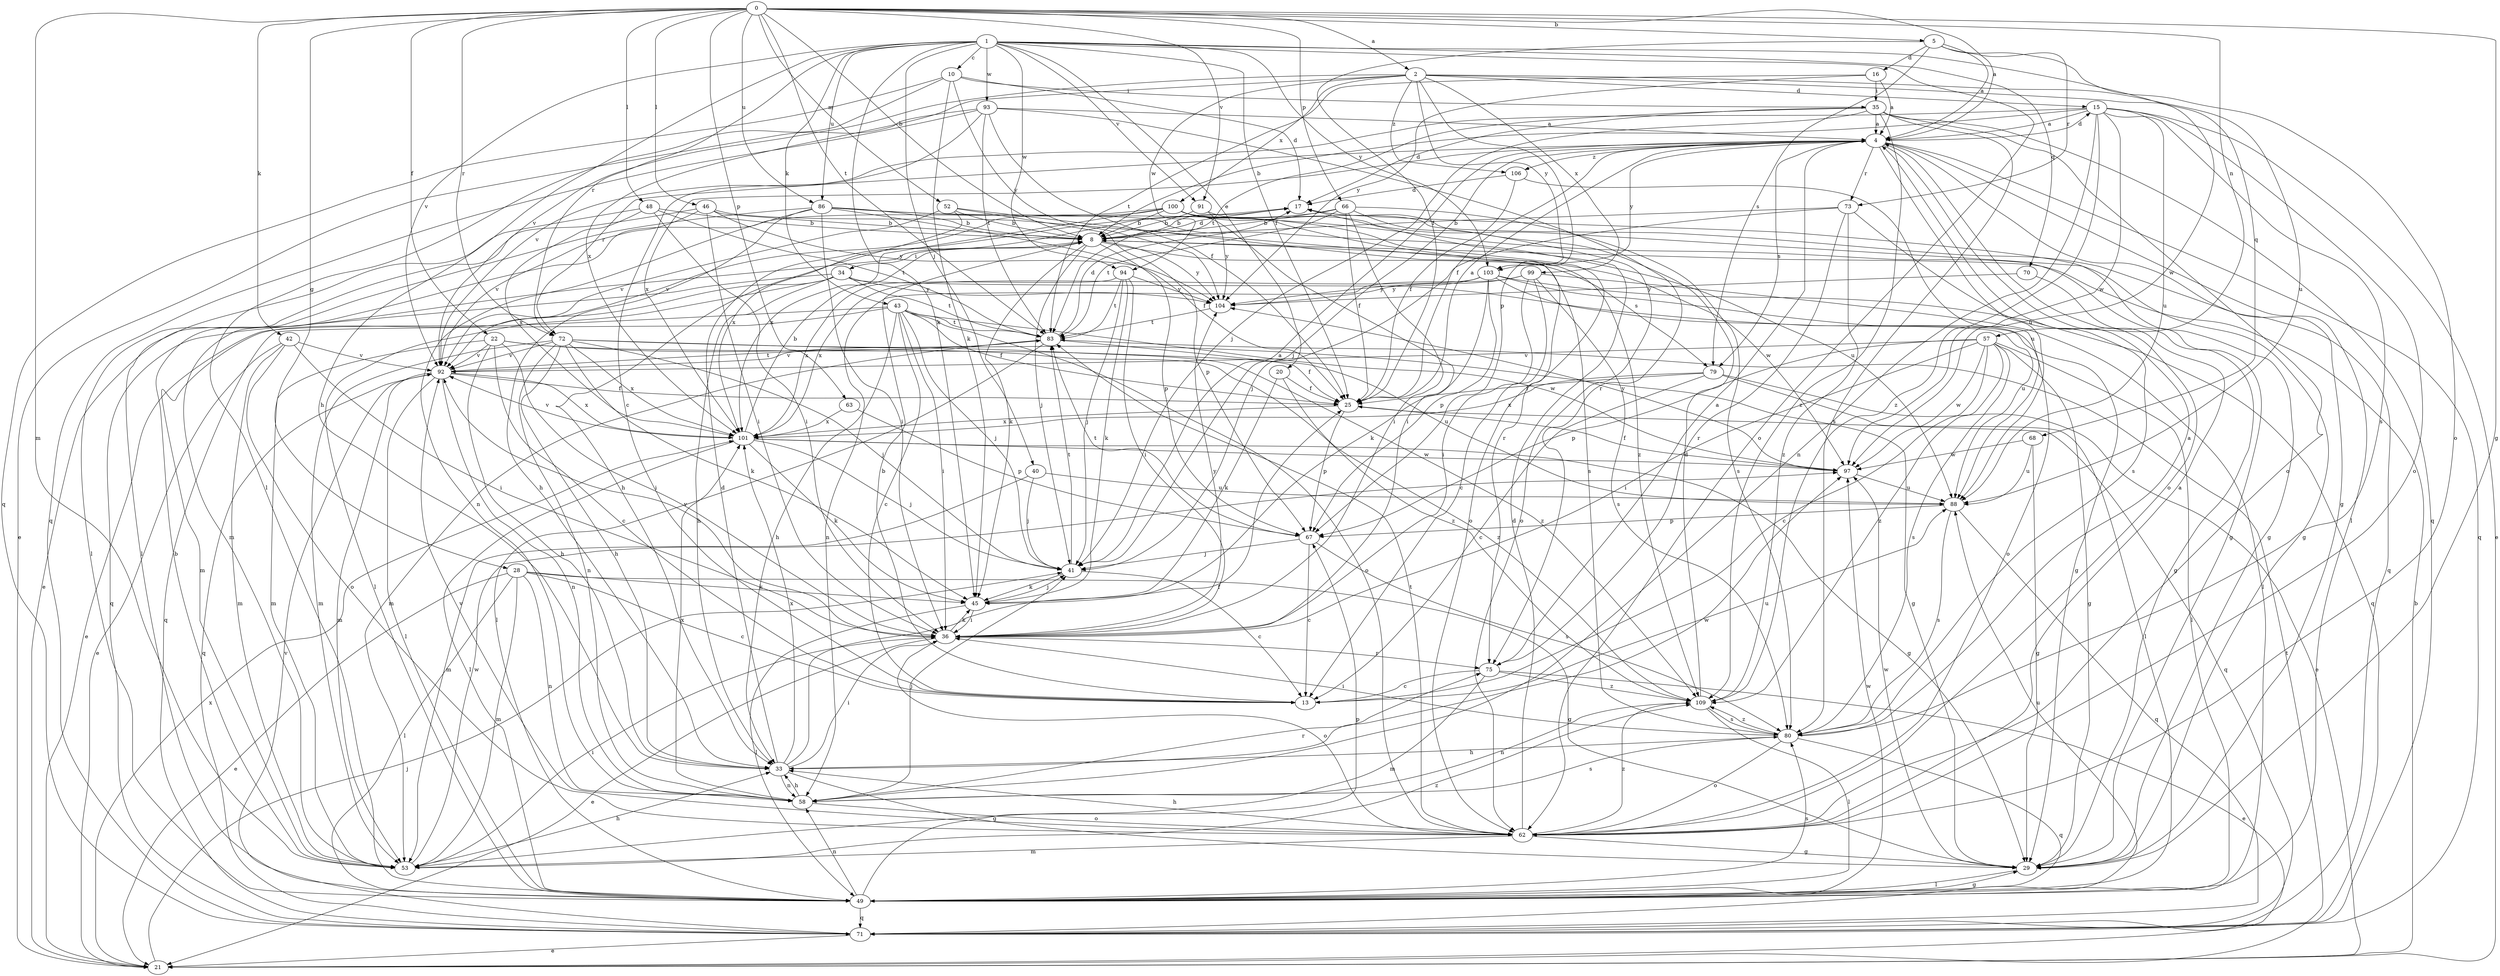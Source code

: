 strict digraph  {
0;
1;
2;
4;
5;
8;
10;
13;
15;
16;
17;
20;
21;
22;
25;
28;
29;
33;
34;
35;
36;
40;
41;
42;
43;
45;
46;
48;
49;
52;
53;
57;
58;
62;
63;
66;
67;
68;
70;
71;
72;
73;
75;
79;
80;
83;
86;
88;
91;
92;
93;
94;
97;
99;
100;
101;
103;
104;
106;
109;
0 -> 2  [label=a];
0 -> 4  [label=a];
0 -> 5  [label=b];
0 -> 8  [label=b];
0 -> 22  [label=f];
0 -> 28  [label=g];
0 -> 29  [label=g];
0 -> 42  [label=k];
0 -> 46  [label=l];
0 -> 48  [label=l];
0 -> 52  [label=m];
0 -> 53  [label=m];
0 -> 57  [label=n];
0 -> 63  [label=p];
0 -> 66  [label=p];
0 -> 72  [label=r];
0 -> 83  [label=t];
0 -> 86  [label=u];
0 -> 91  [label=v];
1 -> 10  [label=c];
1 -> 20  [label=e];
1 -> 25  [label=f];
1 -> 33  [label=h];
1 -> 40  [label=j];
1 -> 43  [label=k];
1 -> 45  [label=k];
1 -> 62  [label=o];
1 -> 68  [label=q];
1 -> 70  [label=q];
1 -> 72  [label=r];
1 -> 86  [label=u];
1 -> 91  [label=v];
1 -> 92  [label=v];
1 -> 93  [label=w];
1 -> 94  [label=w];
1 -> 103  [label=y];
2 -> 15  [label=d];
2 -> 67  [label=p];
2 -> 88  [label=u];
2 -> 92  [label=v];
2 -> 94  [label=w];
2 -> 97  [label=w];
2 -> 99  [label=x];
2 -> 100  [label=x];
2 -> 101  [label=x];
2 -> 103  [label=y];
2 -> 106  [label=z];
4 -> 15  [label=d];
4 -> 25  [label=f];
4 -> 29  [label=g];
4 -> 41  [label=j];
4 -> 49  [label=l];
4 -> 62  [label=o];
4 -> 71  [label=q];
4 -> 72  [label=r];
4 -> 73  [label=r];
4 -> 79  [label=s];
4 -> 88  [label=u];
4 -> 101  [label=x];
4 -> 103  [label=y];
4 -> 106  [label=z];
5 -> 4  [label=a];
5 -> 16  [label=d];
5 -> 25  [label=f];
5 -> 62  [label=o];
5 -> 73  [label=r];
5 -> 79  [label=s];
8 -> 17  [label=d];
8 -> 34  [label=i];
8 -> 41  [label=j];
8 -> 45  [label=k];
8 -> 67  [label=p];
8 -> 79  [label=s];
8 -> 97  [label=w];
8 -> 104  [label=y];
10 -> 17  [label=d];
10 -> 35  [label=i];
10 -> 45  [label=k];
10 -> 49  [label=l];
10 -> 71  [label=q];
10 -> 104  [label=y];
13 -> 8  [label=b];
13 -> 88  [label=u];
15 -> 4  [label=a];
15 -> 8  [label=b];
15 -> 21  [label=e];
15 -> 58  [label=n];
15 -> 62  [label=o];
15 -> 80  [label=s];
15 -> 88  [label=u];
15 -> 92  [label=v];
15 -> 97  [label=w];
15 -> 109  [label=z];
16 -> 4  [label=a];
16 -> 35  [label=i];
16 -> 83  [label=t];
16 -> 104  [label=y];
17 -> 8  [label=b];
17 -> 29  [label=g];
20 -> 25  [label=f];
20 -> 45  [label=k];
20 -> 109  [label=z];
21 -> 8  [label=b];
21 -> 41  [label=j];
21 -> 83  [label=t];
21 -> 101  [label=x];
22 -> 13  [label=c];
22 -> 33  [label=h];
22 -> 36  [label=i];
22 -> 53  [label=m];
22 -> 88  [label=u];
22 -> 92  [label=v];
22 -> 109  [label=z];
25 -> 4  [label=a];
25 -> 67  [label=p];
25 -> 71  [label=q];
25 -> 101  [label=x];
28 -> 13  [label=c];
28 -> 21  [label=e];
28 -> 29  [label=g];
28 -> 45  [label=k];
28 -> 49  [label=l];
28 -> 53  [label=m];
28 -> 58  [label=n];
29 -> 49  [label=l];
29 -> 97  [label=w];
33 -> 17  [label=d];
33 -> 25  [label=f];
33 -> 29  [label=g];
33 -> 36  [label=i];
33 -> 58  [label=n];
33 -> 97  [label=w];
33 -> 101  [label=x];
34 -> 29  [label=g];
34 -> 33  [label=h];
34 -> 49  [label=l];
34 -> 53  [label=m];
34 -> 71  [label=q];
34 -> 83  [label=t];
34 -> 104  [label=y];
35 -> 4  [label=a];
35 -> 17  [label=d];
35 -> 41  [label=j];
35 -> 62  [label=o];
35 -> 71  [label=q];
35 -> 80  [label=s];
35 -> 83  [label=t];
35 -> 109  [label=z];
36 -> 21  [label=e];
36 -> 45  [label=k];
36 -> 62  [label=o];
36 -> 75  [label=r];
36 -> 92  [label=v];
36 -> 104  [label=y];
40 -> 41  [label=j];
40 -> 53  [label=m];
40 -> 88  [label=u];
41 -> 4  [label=a];
41 -> 13  [label=c];
41 -> 45  [label=k];
41 -> 83  [label=t];
42 -> 21  [label=e];
42 -> 36  [label=i];
42 -> 53  [label=m];
42 -> 62  [label=o];
42 -> 92  [label=v];
43 -> 13  [label=c];
43 -> 21  [label=e];
43 -> 25  [label=f];
43 -> 33  [label=h];
43 -> 36  [label=i];
43 -> 41  [label=j];
43 -> 62  [label=o];
43 -> 71  [label=q];
43 -> 83  [label=t];
43 -> 97  [label=w];
45 -> 36  [label=i];
45 -> 41  [label=j];
45 -> 49  [label=l];
46 -> 8  [label=b];
46 -> 36  [label=i];
46 -> 49  [label=l];
46 -> 92  [label=v];
46 -> 104  [label=y];
46 -> 109  [label=z];
48 -> 8  [label=b];
48 -> 36  [label=i];
48 -> 49  [label=l];
48 -> 83  [label=t];
48 -> 101  [label=x];
49 -> 29  [label=g];
49 -> 58  [label=n];
49 -> 67  [label=p];
49 -> 71  [label=q];
49 -> 80  [label=s];
49 -> 88  [label=u];
49 -> 97  [label=w];
52 -> 8  [label=b];
52 -> 67  [label=p];
52 -> 80  [label=s];
52 -> 92  [label=v];
52 -> 101  [label=x];
53 -> 8  [label=b];
53 -> 33  [label=h];
53 -> 36  [label=i];
53 -> 97  [label=w];
53 -> 109  [label=z];
57 -> 13  [label=c];
57 -> 29  [label=g];
57 -> 36  [label=i];
57 -> 49  [label=l];
57 -> 67  [label=p];
57 -> 80  [label=s];
57 -> 92  [label=v];
57 -> 97  [label=w];
57 -> 109  [label=z];
58 -> 33  [label=h];
58 -> 41  [label=j];
58 -> 62  [label=o];
58 -> 75  [label=r];
58 -> 80  [label=s];
58 -> 101  [label=x];
62 -> 4  [label=a];
62 -> 17  [label=d];
62 -> 29  [label=g];
62 -> 33  [label=h];
62 -> 53  [label=m];
62 -> 83  [label=t];
62 -> 92  [label=v];
62 -> 109  [label=z];
63 -> 67  [label=p];
63 -> 101  [label=x];
66 -> 8  [label=b];
66 -> 25  [label=f];
66 -> 33  [label=h];
66 -> 36  [label=i];
66 -> 62  [label=o];
66 -> 80  [label=s];
66 -> 83  [label=t];
67 -> 13  [label=c];
67 -> 41  [label=j];
67 -> 80  [label=s];
67 -> 83  [label=t];
68 -> 29  [label=g];
68 -> 88  [label=u];
68 -> 97  [label=w];
70 -> 29  [label=g];
70 -> 104  [label=y];
71 -> 21  [label=e];
71 -> 92  [label=v];
72 -> 29  [label=g];
72 -> 33  [label=h];
72 -> 41  [label=j];
72 -> 45  [label=k];
72 -> 53  [label=m];
72 -> 58  [label=n];
72 -> 92  [label=v];
72 -> 101  [label=x];
72 -> 109  [label=z];
73 -> 8  [label=b];
73 -> 41  [label=j];
73 -> 75  [label=r];
73 -> 80  [label=s];
73 -> 109  [label=z];
75 -> 4  [label=a];
75 -> 13  [label=c];
75 -> 21  [label=e];
75 -> 53  [label=m];
75 -> 109  [label=z];
79 -> 13  [label=c];
79 -> 21  [label=e];
79 -> 25  [label=f];
79 -> 49  [label=l];
79 -> 101  [label=x];
80 -> 4  [label=a];
80 -> 33  [label=h];
80 -> 36  [label=i];
80 -> 62  [label=o];
80 -> 71  [label=q];
80 -> 109  [label=z];
83 -> 17  [label=d];
83 -> 25  [label=f];
83 -> 49  [label=l];
83 -> 53  [label=m];
83 -> 92  [label=v];
86 -> 8  [label=b];
86 -> 21  [label=e];
86 -> 25  [label=f];
86 -> 29  [label=g];
86 -> 33  [label=h];
86 -> 36  [label=i];
86 -> 58  [label=n];
86 -> 88  [label=u];
88 -> 67  [label=p];
88 -> 71  [label=q];
88 -> 80  [label=s];
91 -> 8  [label=b];
91 -> 62  [label=o];
91 -> 104  [label=y];
92 -> 25  [label=f];
92 -> 49  [label=l];
92 -> 53  [label=m];
92 -> 58  [label=n];
92 -> 71  [label=q];
92 -> 83  [label=t];
92 -> 101  [label=x];
93 -> 4  [label=a];
93 -> 13  [label=c];
93 -> 21  [label=e];
93 -> 25  [label=f];
93 -> 71  [label=q];
93 -> 75  [label=r];
93 -> 83  [label=t];
94 -> 36  [label=i];
94 -> 41  [label=j];
94 -> 45  [label=k];
94 -> 83  [label=t];
94 -> 101  [label=x];
94 -> 104  [label=y];
97 -> 25  [label=f];
97 -> 88  [label=u];
97 -> 104  [label=y];
99 -> 13  [label=c];
99 -> 36  [label=i];
99 -> 49  [label=l];
99 -> 58  [label=n];
99 -> 80  [label=s];
99 -> 104  [label=y];
100 -> 8  [label=b];
100 -> 29  [label=g];
100 -> 36  [label=i];
100 -> 53  [label=m];
100 -> 71  [label=q];
100 -> 75  [label=r];
100 -> 92  [label=v];
100 -> 101  [label=x];
101 -> 8  [label=b];
101 -> 29  [label=g];
101 -> 41  [label=j];
101 -> 45  [label=k];
101 -> 49  [label=l];
101 -> 92  [label=v];
101 -> 97  [label=w];
103 -> 45  [label=k];
103 -> 62  [label=o];
103 -> 67  [label=p];
103 -> 71  [label=q];
103 -> 88  [label=u];
103 -> 101  [label=x];
103 -> 104  [label=y];
104 -> 83  [label=t];
106 -> 17  [label=d];
106 -> 25  [label=f];
106 -> 88  [label=u];
109 -> 17  [label=d];
109 -> 49  [label=l];
109 -> 58  [label=n];
109 -> 80  [label=s];
}
